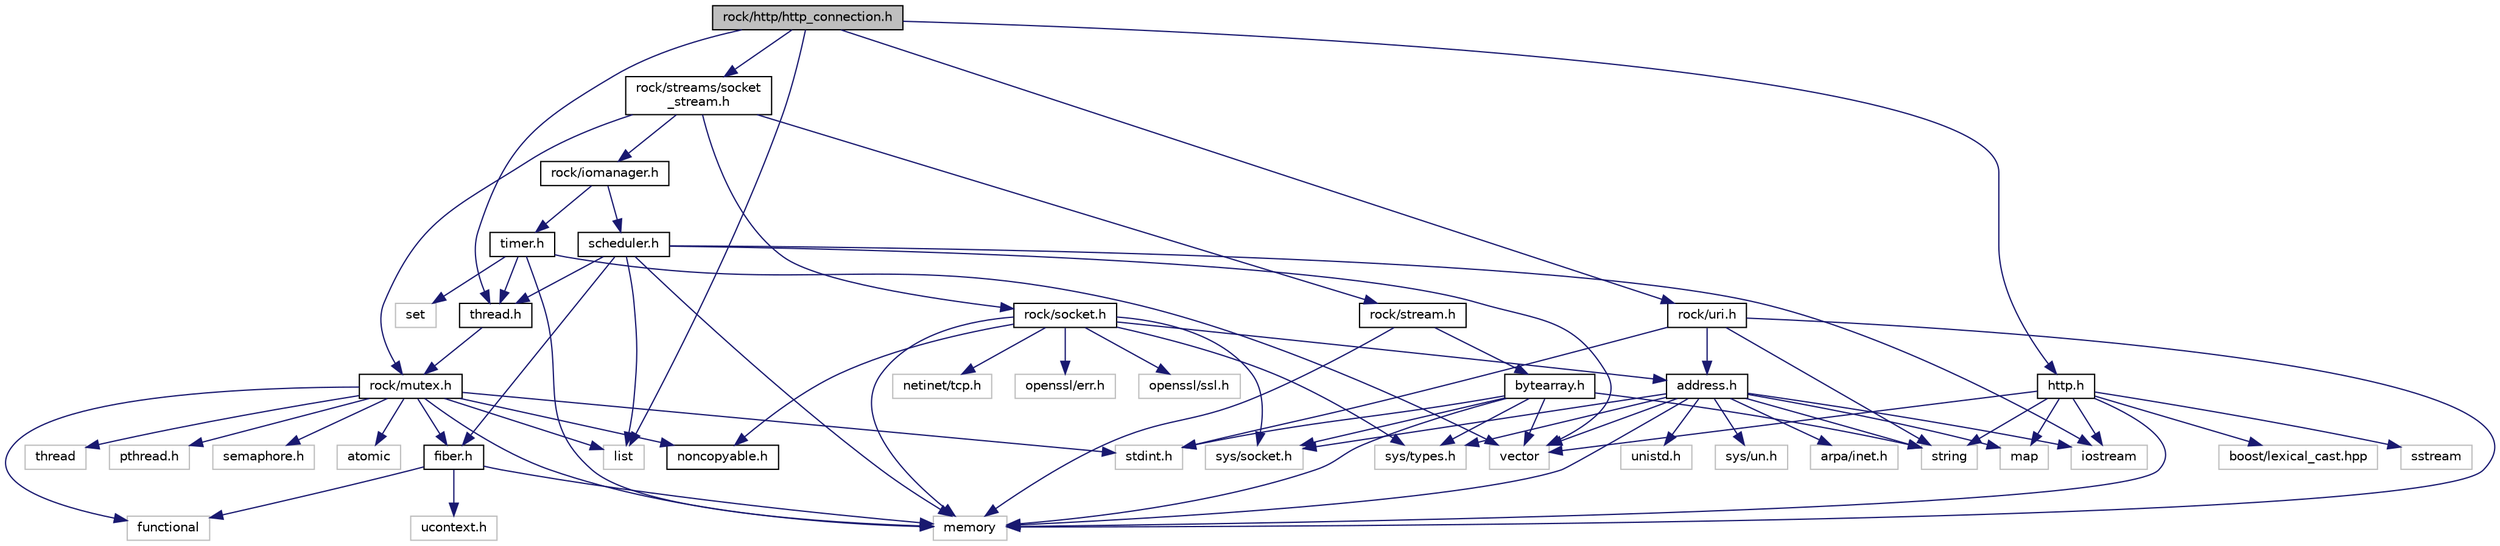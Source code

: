 digraph "rock/http/http_connection.h"
{
 // LATEX_PDF_SIZE
  edge [fontname="Helvetica",fontsize="10",labelfontname="Helvetica",labelfontsize="10"];
  node [fontname="Helvetica",fontsize="10",shape=record];
  Node1 [label="rock/http/http_connection.h",height=0.2,width=0.4,color="black", fillcolor="grey75", style="filled", fontcolor="black",tooltip="HTTP客户端类"];
  Node1 -> Node2 [color="midnightblue",fontsize="10",style="solid"];
  Node2 [label="rock/streams/socket\l_stream.h",height=0.2,width=0.4,color="black", fillcolor="white", style="filled",URL="$socket__stream_8h.html",tooltip="Socket流式接口封装"];
  Node2 -> Node3 [color="midnightblue",fontsize="10",style="solid"];
  Node3 [label="rock/stream.h",height=0.2,width=0.4,color="black", fillcolor="white", style="filled",URL="$stream_8h.html",tooltip="流接口"];
  Node3 -> Node4 [color="midnightblue",fontsize="10",style="solid"];
  Node4 [label="memory",height=0.2,width=0.4,color="grey75", fillcolor="white", style="filled",tooltip=" "];
  Node3 -> Node5 [color="midnightblue",fontsize="10",style="solid"];
  Node5 [label="bytearray.h",height=0.2,width=0.4,color="black", fillcolor="white", style="filled",URL="$bytearray_8h.html",tooltip="二进制数组(序列化/反序列化)"];
  Node5 -> Node4 [color="midnightblue",fontsize="10",style="solid"];
  Node5 -> Node6 [color="midnightblue",fontsize="10",style="solid"];
  Node6 [label="string",height=0.2,width=0.4,color="grey75", fillcolor="white", style="filled",tooltip=" "];
  Node5 -> Node7 [color="midnightblue",fontsize="10",style="solid"];
  Node7 [label="stdint.h",height=0.2,width=0.4,color="grey75", fillcolor="white", style="filled",tooltip=" "];
  Node5 -> Node8 [color="midnightblue",fontsize="10",style="solid"];
  Node8 [label="sys/types.h",height=0.2,width=0.4,color="grey75", fillcolor="white", style="filled",tooltip=" "];
  Node5 -> Node9 [color="midnightblue",fontsize="10",style="solid"];
  Node9 [label="sys/socket.h",height=0.2,width=0.4,color="grey75", fillcolor="white", style="filled",tooltip=" "];
  Node5 -> Node10 [color="midnightblue",fontsize="10",style="solid"];
  Node10 [label="vector",height=0.2,width=0.4,color="grey75", fillcolor="white", style="filled",tooltip=" "];
  Node2 -> Node11 [color="midnightblue",fontsize="10",style="solid"];
  Node11 [label="rock/socket.h",height=0.2,width=0.4,color="black", fillcolor="white", style="filled",URL="$socket_8h.html",tooltip="Socket封装"];
  Node11 -> Node4 [color="midnightblue",fontsize="10",style="solid"];
  Node11 -> Node12 [color="midnightblue",fontsize="10",style="solid"];
  Node12 [label="netinet/tcp.h",height=0.2,width=0.4,color="grey75", fillcolor="white", style="filled",tooltip=" "];
  Node11 -> Node8 [color="midnightblue",fontsize="10",style="solid"];
  Node11 -> Node9 [color="midnightblue",fontsize="10",style="solid"];
  Node11 -> Node13 [color="midnightblue",fontsize="10",style="solid"];
  Node13 [label="openssl/err.h",height=0.2,width=0.4,color="grey75", fillcolor="white", style="filled",tooltip=" "];
  Node11 -> Node14 [color="midnightblue",fontsize="10",style="solid"];
  Node14 [label="openssl/ssl.h",height=0.2,width=0.4,color="grey75", fillcolor="white", style="filled",tooltip=" "];
  Node11 -> Node15 [color="midnightblue",fontsize="10",style="solid"];
  Node15 [label="address.h",height=0.2,width=0.4,color="black", fillcolor="white", style="filled",URL="$address_8h.html",tooltip="网络地址的封装(IPv4,IPv6,Unix)"];
  Node15 -> Node4 [color="midnightblue",fontsize="10",style="solid"];
  Node15 -> Node6 [color="midnightblue",fontsize="10",style="solid"];
  Node15 -> Node8 [color="midnightblue",fontsize="10",style="solid"];
  Node15 -> Node9 [color="midnightblue",fontsize="10",style="solid"];
  Node15 -> Node16 [color="midnightblue",fontsize="10",style="solid"];
  Node16 [label="sys/un.h",height=0.2,width=0.4,color="grey75", fillcolor="white", style="filled",tooltip=" "];
  Node15 -> Node17 [color="midnightblue",fontsize="10",style="solid"];
  Node17 [label="arpa/inet.h",height=0.2,width=0.4,color="grey75", fillcolor="white", style="filled",tooltip=" "];
  Node15 -> Node18 [color="midnightblue",fontsize="10",style="solid"];
  Node18 [label="unistd.h",height=0.2,width=0.4,color="grey75", fillcolor="white", style="filled",tooltip=" "];
  Node15 -> Node19 [color="midnightblue",fontsize="10",style="solid"];
  Node19 [label="iostream",height=0.2,width=0.4,color="grey75", fillcolor="white", style="filled",tooltip=" "];
  Node15 -> Node10 [color="midnightblue",fontsize="10",style="solid"];
  Node15 -> Node20 [color="midnightblue",fontsize="10",style="solid"];
  Node20 [label="map",height=0.2,width=0.4,color="grey75", fillcolor="white", style="filled",tooltip=" "];
  Node11 -> Node21 [color="midnightblue",fontsize="10",style="solid"];
  Node21 [label="noncopyable.h",height=0.2,width=0.4,color="black", fillcolor="white", style="filled",URL="$noncopyable_8h.html",tooltip="不可拷贝对象封装"];
  Node2 -> Node22 [color="midnightblue",fontsize="10",style="solid"];
  Node22 [label="rock/mutex.h",height=0.2,width=0.4,color="black", fillcolor="white", style="filled",URL="$mutex_8h_source.html",tooltip=" "];
  Node22 -> Node23 [color="midnightblue",fontsize="10",style="solid"];
  Node23 [label="thread",height=0.2,width=0.4,color="grey75", fillcolor="white", style="filled",tooltip=" "];
  Node22 -> Node24 [color="midnightblue",fontsize="10",style="solid"];
  Node24 [label="functional",height=0.2,width=0.4,color="grey75", fillcolor="white", style="filled",tooltip=" "];
  Node22 -> Node4 [color="midnightblue",fontsize="10",style="solid"];
  Node22 -> Node25 [color="midnightblue",fontsize="10",style="solid"];
  Node25 [label="pthread.h",height=0.2,width=0.4,color="grey75", fillcolor="white", style="filled",tooltip=" "];
  Node22 -> Node26 [color="midnightblue",fontsize="10",style="solid"];
  Node26 [label="semaphore.h",height=0.2,width=0.4,color="grey75", fillcolor="white", style="filled",tooltip=" "];
  Node22 -> Node7 [color="midnightblue",fontsize="10",style="solid"];
  Node22 -> Node27 [color="midnightblue",fontsize="10",style="solid"];
  Node27 [label="atomic",height=0.2,width=0.4,color="grey75", fillcolor="white", style="filled",tooltip=" "];
  Node22 -> Node28 [color="midnightblue",fontsize="10",style="solid"];
  Node28 [label="list",height=0.2,width=0.4,color="grey75", fillcolor="white", style="filled",tooltip=" "];
  Node22 -> Node21 [color="midnightblue",fontsize="10",style="solid"];
  Node22 -> Node29 [color="midnightblue",fontsize="10",style="solid"];
  Node29 [label="fiber.h",height=0.2,width=0.4,color="black", fillcolor="white", style="filled",URL="$fiber_8h.html",tooltip="协程封装"];
  Node29 -> Node4 [color="midnightblue",fontsize="10",style="solid"];
  Node29 -> Node24 [color="midnightblue",fontsize="10",style="solid"];
  Node29 -> Node30 [color="midnightblue",fontsize="10",style="solid"];
  Node30 [label="ucontext.h",height=0.2,width=0.4,color="grey75", fillcolor="white", style="filled",tooltip=" "];
  Node2 -> Node31 [color="midnightblue",fontsize="10",style="solid"];
  Node31 [label="rock/iomanager.h",height=0.2,width=0.4,color="black", fillcolor="white", style="filled",URL="$iomanager_8h.html",tooltip="基于Epoll的IO协程调度器"];
  Node31 -> Node32 [color="midnightblue",fontsize="10",style="solid"];
  Node32 [label="scheduler.h",height=0.2,width=0.4,color="black", fillcolor="white", style="filled",URL="$scheduler_8h.html",tooltip="协程调度器封装"];
  Node32 -> Node4 [color="midnightblue",fontsize="10",style="solid"];
  Node32 -> Node10 [color="midnightblue",fontsize="10",style="solid"];
  Node32 -> Node28 [color="midnightblue",fontsize="10",style="solid"];
  Node32 -> Node19 [color="midnightblue",fontsize="10",style="solid"];
  Node32 -> Node29 [color="midnightblue",fontsize="10",style="solid"];
  Node32 -> Node33 [color="midnightblue",fontsize="10",style="solid"];
  Node33 [label="thread.h",height=0.2,width=0.4,color="black", fillcolor="white", style="filled",URL="$thread_8h.html",tooltip="线程相关的封装"];
  Node33 -> Node22 [color="midnightblue",fontsize="10",style="solid"];
  Node31 -> Node34 [color="midnightblue",fontsize="10",style="solid"];
  Node34 [label="timer.h",height=0.2,width=0.4,color="black", fillcolor="white", style="filled",URL="$timer_8h.html",tooltip="定时器封装"];
  Node34 -> Node4 [color="midnightblue",fontsize="10",style="solid"];
  Node34 -> Node10 [color="midnightblue",fontsize="10",style="solid"];
  Node34 -> Node35 [color="midnightblue",fontsize="10",style="solid"];
  Node35 [label="set",height=0.2,width=0.4,color="grey75", fillcolor="white", style="filled",tooltip=" "];
  Node34 -> Node33 [color="midnightblue",fontsize="10",style="solid"];
  Node1 -> Node36 [color="midnightblue",fontsize="10",style="solid"];
  Node36 [label="http.h",height=0.2,width=0.4,color="black", fillcolor="white", style="filled",URL="$http_8h.html",tooltip="HTTP定义结构体封装"];
  Node36 -> Node4 [color="midnightblue",fontsize="10",style="solid"];
  Node36 -> Node6 [color="midnightblue",fontsize="10",style="solid"];
  Node36 -> Node20 [color="midnightblue",fontsize="10",style="solid"];
  Node36 -> Node10 [color="midnightblue",fontsize="10",style="solid"];
  Node36 -> Node19 [color="midnightblue",fontsize="10",style="solid"];
  Node36 -> Node37 [color="midnightblue",fontsize="10",style="solid"];
  Node37 [label="sstream",height=0.2,width=0.4,color="grey75", fillcolor="white", style="filled",tooltip=" "];
  Node36 -> Node38 [color="midnightblue",fontsize="10",style="solid"];
  Node38 [label="boost/lexical_cast.hpp",height=0.2,width=0.4,color="grey75", fillcolor="white", style="filled",tooltip=" "];
  Node1 -> Node39 [color="midnightblue",fontsize="10",style="solid"];
  Node39 [label="rock/uri.h",height=0.2,width=0.4,color="black", fillcolor="white", style="filled",URL="$uri_8h.html",tooltip="URI封装类"];
  Node39 -> Node4 [color="midnightblue",fontsize="10",style="solid"];
  Node39 -> Node6 [color="midnightblue",fontsize="10",style="solid"];
  Node39 -> Node7 [color="midnightblue",fontsize="10",style="solid"];
  Node39 -> Node15 [color="midnightblue",fontsize="10",style="solid"];
  Node1 -> Node33 [color="midnightblue",fontsize="10",style="solid"];
  Node1 -> Node28 [color="midnightblue",fontsize="10",style="solid"];
}
